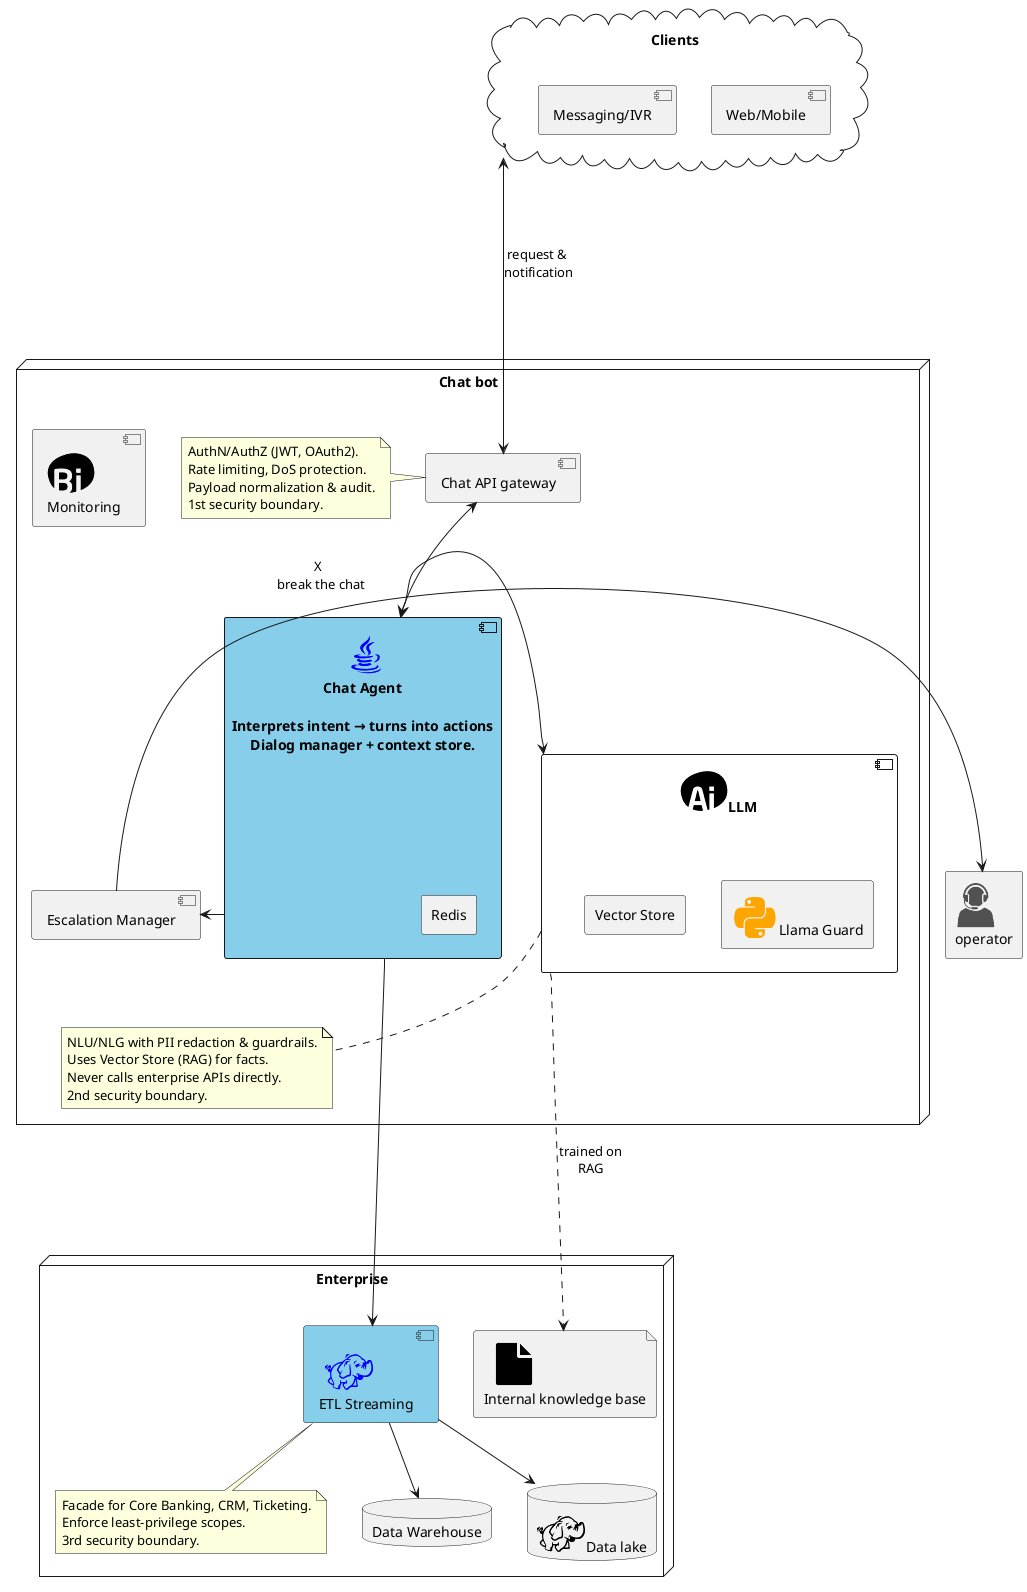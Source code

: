 @startuml
!include <logos/postgresql>
!include <logos/mysql>
!include <logos/google-cloud-platform>
!include <logos/airflow>
!include <cloudinsight/ai>
!include <cloudinsight/java>
!include <cloudinsight/python>
!include <cloudinsight/bi>
!include <cloudinsight/hdfs>
!include <cloudinsight/file>
!include <cloudinsight/kafka>
!include <cloudinsight/hdfs>
!include <office/users/call_center_agent>

cloud "Clients" as source{
 component "Web/Mobile"
 component "Messaging/IVR"
}

node "Chat bot" {

 component "Chat API gateway" as chat_api 
note left of chat_api
AuthN/AuthZ (JWT, OAuth2).
Rate limiting, DoS protection.
Payload normalization & audit.
1st security boundary.
end note


 component "  <$java,color=blue>\nChat Agent\n\nInterprets intent → turns into actions\nDialog manager + context store." as chat_agent #87ceeb {
 rectangle Redis
 }

 component "Escalation Manager" as em
 chat_agent --right--> em


 chat_api <--> chat_agent
component "<$ai>LLM" as llm {
 rectangle "<$python,color=orange>Llama Guard"
 rectangle "Vector Store"
}
note bottom of llm
NLU/NLG with PII redaction & guardrails.
Uses Vector Store (RAG) for facts.
Never calls enterprise APIs directly.
2nd security boundary.
end note
 chat_agent <--right--> llm
 component "<$bi>\nMonitoring" 
}
source <--down--> chat_api :request & \nnotification

node "Enterprise" {
 component "  <$hdfs,color=blue>\nETL Streaming" as ent_api #87ceeb 
note bottom of ent_api
Facade for Core Banking, CRM, Ticketing.
Enforce least-privilege scopes.
3rd security boundary.
end note
 chat_agent --down--> ent_api



 database "Data Warehouse" as dw
 ent_api --> dw
 database "<$hdfs>Data lake" as dl
 ent_api --> dl
 file "  <$file>\nInternal knowledge base" as file
 llm ..> file: trained on\nRAG
}
rectangle "<$call_center_agent>\noperator" as operator
em --right--> operator : X \n break the chat
@enduml
